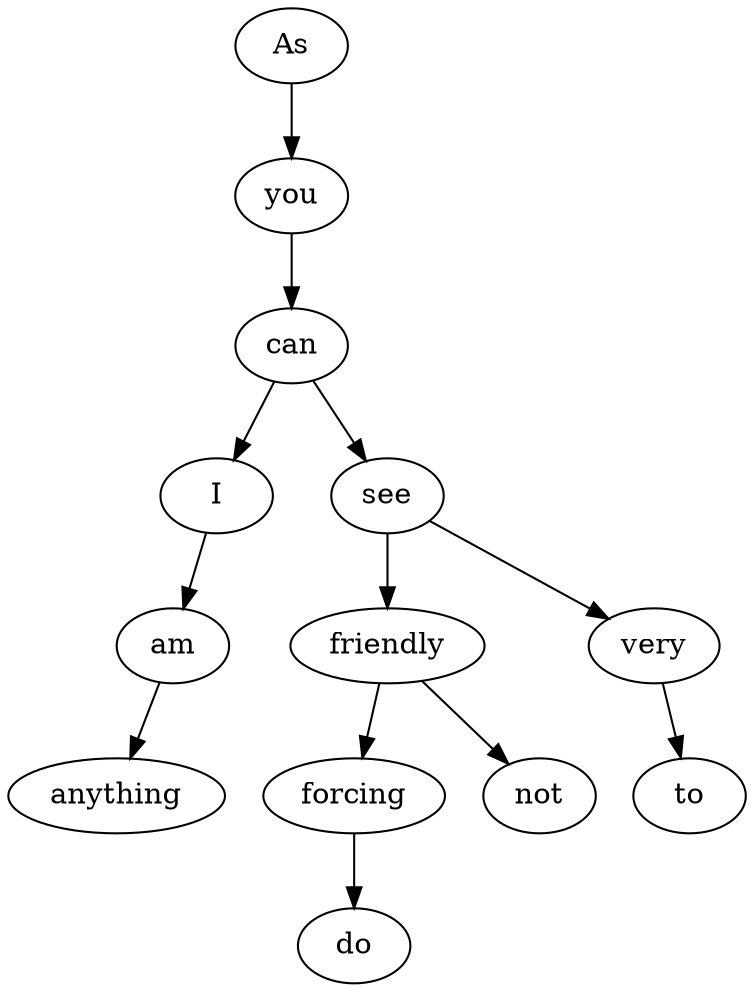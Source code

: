 digraph tree {
As -> you
you -> can
can -> I
can -> see
I -> am
am -> anything
anything
see -> friendly
see -> very
friendly -> forcing
friendly -> not
forcing -> do
do
not
very -> to
to
}
